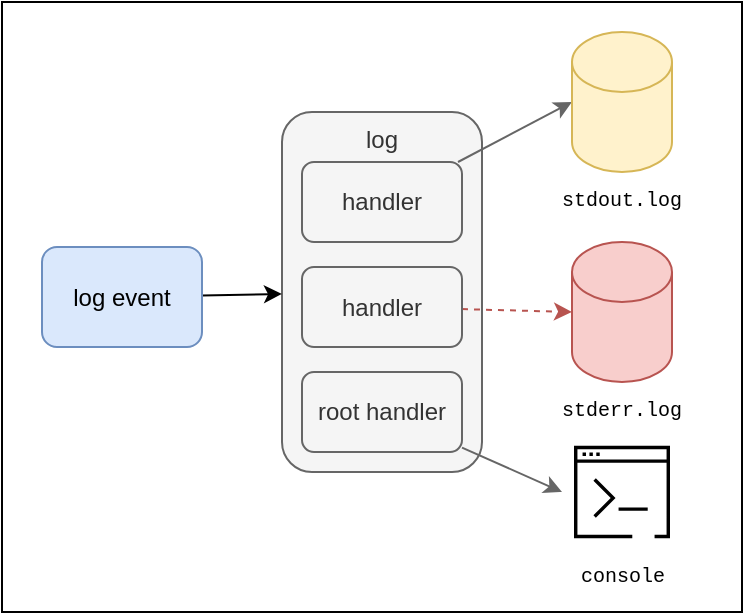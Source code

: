 <mxfile>
    <diagram id="GZCjS6PgsrcyP7ZeYAmk" name="Page-1">
        <mxGraphModel dx="494" dy="968" grid="1" gridSize="10" guides="1" tooltips="1" connect="1" arrows="1" fold="1" page="1" pageScale="1" pageWidth="850" pageHeight="1100" math="0" shadow="0">
            <root>
                <mxCell id="0"/>
                <mxCell id="1" parent="0"/>
                <mxCell id="13" value="" style="rounded=0;whiteSpace=wrap;html=1;" parent="1" vertex="1">
                    <mxGeometry x="40" y="40" width="370" height="305" as="geometry"/>
                </mxCell>
                <mxCell id="2" value="log" style="rounded=1;whiteSpace=wrap;html=1;verticalAlign=top;fillColor=#f5f5f5;fontColor=#333333;strokeColor=#666666;" parent="1" vertex="1">
                    <mxGeometry x="180" y="95" width="100" height="180" as="geometry"/>
                </mxCell>
                <mxCell id="11" style="edgeStyle=none;html=1;entryX=0;entryY=0.5;entryDx=0;entryDy=0;entryPerimeter=0;fillColor=#f5f5f5;strokeColor=#666666;" parent="1" source="3" target="10" edge="1">
                    <mxGeometry relative="1" as="geometry"/>
                </mxCell>
                <mxCell id="3" value="handler" style="rounded=1;whiteSpace=wrap;html=1;fillColor=#f5f5f5;fontColor=#333333;strokeColor=#666666;" parent="1" vertex="1">
                    <mxGeometry x="190" y="120" width="80" height="40" as="geometry"/>
                </mxCell>
                <mxCell id="12" style="edgeStyle=none;html=1;entryX=0;entryY=0.5;entryDx=0;entryDy=0;entryPerimeter=0;fillColor=#f8cecc;strokeColor=#b85450;dashed=1;" parent="1" source="4" target="9" edge="1">
                    <mxGeometry relative="1" as="geometry"/>
                </mxCell>
                <mxCell id="4" value="handler" style="rounded=1;whiteSpace=wrap;html=1;fillColor=#f5f5f5;fontColor=#333333;strokeColor=#666666;" parent="1" vertex="1">
                    <mxGeometry x="190" y="172.5" width="80" height="40" as="geometry"/>
                </mxCell>
                <mxCell id="7" style="edgeStyle=none;html=1;entryX=0;entryY=0.5;entryDx=0;entryDy=0;entryPerimeter=0;fillColor=#f5f5f5;strokeColor=#666666;" parent="1" source="5" target="6" edge="1">
                    <mxGeometry relative="1" as="geometry"/>
                </mxCell>
                <mxCell id="5" value="root handler" style="rounded=1;whiteSpace=wrap;html=1;fillColor=#f5f5f5;fontColor=#333333;strokeColor=#666666;" parent="1" vertex="1">
                    <mxGeometry x="190" y="225" width="80" height="40" as="geometry"/>
                </mxCell>
                <mxCell id="6" value="console" style="sketch=0;points=[[0,0,0],[0.25,0,0],[0.5,0,0],[0.75,0,0],[1,0,0],[0,1,0],[0.25,1,0],[0.5,1,0],[0.75,1,0],[1,1,0],[0,0.25,0],[0,0.5,0],[0,0.75,0],[1,0.25,0],[1,0.5,0],[1,0.75,0]];outlineConnect=0;gradientDirection=north;dashed=0;verticalLabelPosition=bottom;verticalAlign=top;align=center;html=1;fontSize=10;fontStyle=0;aspect=fixed;shape=mxgraph.aws4.resourceIcon;resIcon=mxgraph.aws4.command_line_interface;fontFamily=Courier New;" parent="1" vertex="1">
                    <mxGeometry x="320" y="255" width="60" height="60" as="geometry"/>
                </mxCell>
                <mxCell id="9" value="&lt;br&gt;&lt;br&gt;&lt;br&gt;&lt;br&gt;&lt;br&gt;&lt;br&gt;stderr.log" style="shape=cylinder3;whiteSpace=wrap;html=1;boundedLbl=1;backgroundOutline=1;size=15;fontSize=10;fontFamily=Courier New;fillColor=#f8cecc;strokeColor=#b85450;" parent="1" vertex="1">
                    <mxGeometry x="325" y="160" width="50" height="70" as="geometry"/>
                </mxCell>
                <mxCell id="10" value="&lt;br&gt;&lt;br&gt;&lt;br&gt;&lt;br&gt;&lt;br&gt;&lt;br&gt;stdout.log" style="shape=cylinder3;whiteSpace=wrap;html=1;boundedLbl=1;backgroundOutline=1;size=15;fontSize=10;fontFamily=Courier New;fillColor=#fff2cc;strokeColor=#d6b656;" parent="1" vertex="1">
                    <mxGeometry x="325" y="55" width="50" height="70" as="geometry"/>
                </mxCell>
                <mxCell id="16" style="edgeStyle=none;html=1;" parent="1" source="15" target="2" edge="1">
                    <mxGeometry relative="1" as="geometry"/>
                </mxCell>
                <mxCell id="15" value="log event" style="rounded=1;whiteSpace=wrap;html=1;fillColor=#dae8fc;strokeColor=#6c8ebf;" parent="1" vertex="1">
                    <mxGeometry x="60" y="162.5" width="80" height="50" as="geometry"/>
                </mxCell>
            </root>
        </mxGraphModel>
    </diagram>
</mxfile>